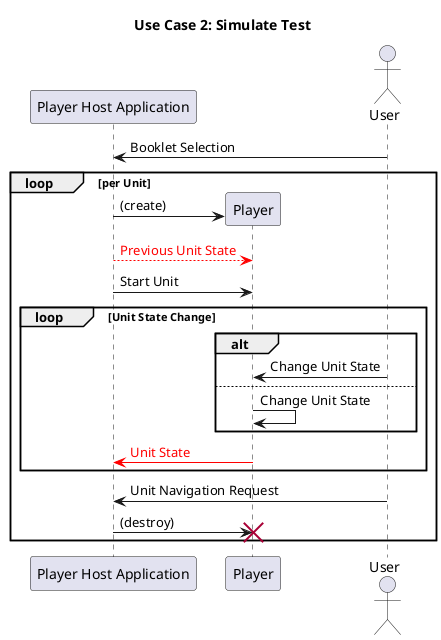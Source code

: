 @startuml
title Use Case 2: Simulate Test
participant "Player Host Application" as app
actor User order 4
User -> app: Booklet Selection

loop per Unit
    create Player
    app -> Player: (create)
    app --[#red]> Player: <font color=red>Previous Unit State</font>

    app -> Player: Start Unit
    loop Unit State Change
        alt
            User -> Player: Change Unit State
        else
            Player -> Player: Change Unit State
        end
        Player -[#red]> app: <font color=red>Unit State</font>
    end
    User -> app: Unit Navigation Request
    app -> Player: (destroy)
    destroy Player
end

@enduml
